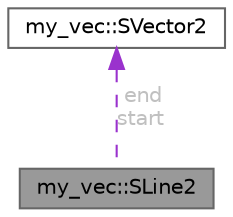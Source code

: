 digraph "my_vec::SLine2"
{
 // LATEX_PDF_SIZE
  bgcolor="transparent";
  edge [fontname=Helvetica,fontsize=10,labelfontname=Helvetica,labelfontsize=10];
  node [fontname=Helvetica,fontsize=10,shape=box,height=0.2,width=0.4];
  Node1 [id="Node000001",label="my_vec::SLine2",height=0.2,width=0.4,color="gray40", fillcolor="grey60", style="filled", fontcolor="black",tooltip="2次元の線分を表す構造体"];
  Node2 -> Node1 [id="edge1_Node000001_Node000002",dir="back",color="darkorchid3",style="dashed",tooltip=" ",label=" end\nstart",fontcolor="grey" ];
  Node2 [id="Node000002",label="my_vec::SVector2",height=0.2,width=0.4,color="gray40", fillcolor="white", style="filled",URL="$structmy__vec_1_1_s_vector2.html",tooltip="2次元のベクトルを表す構造体"];
}
